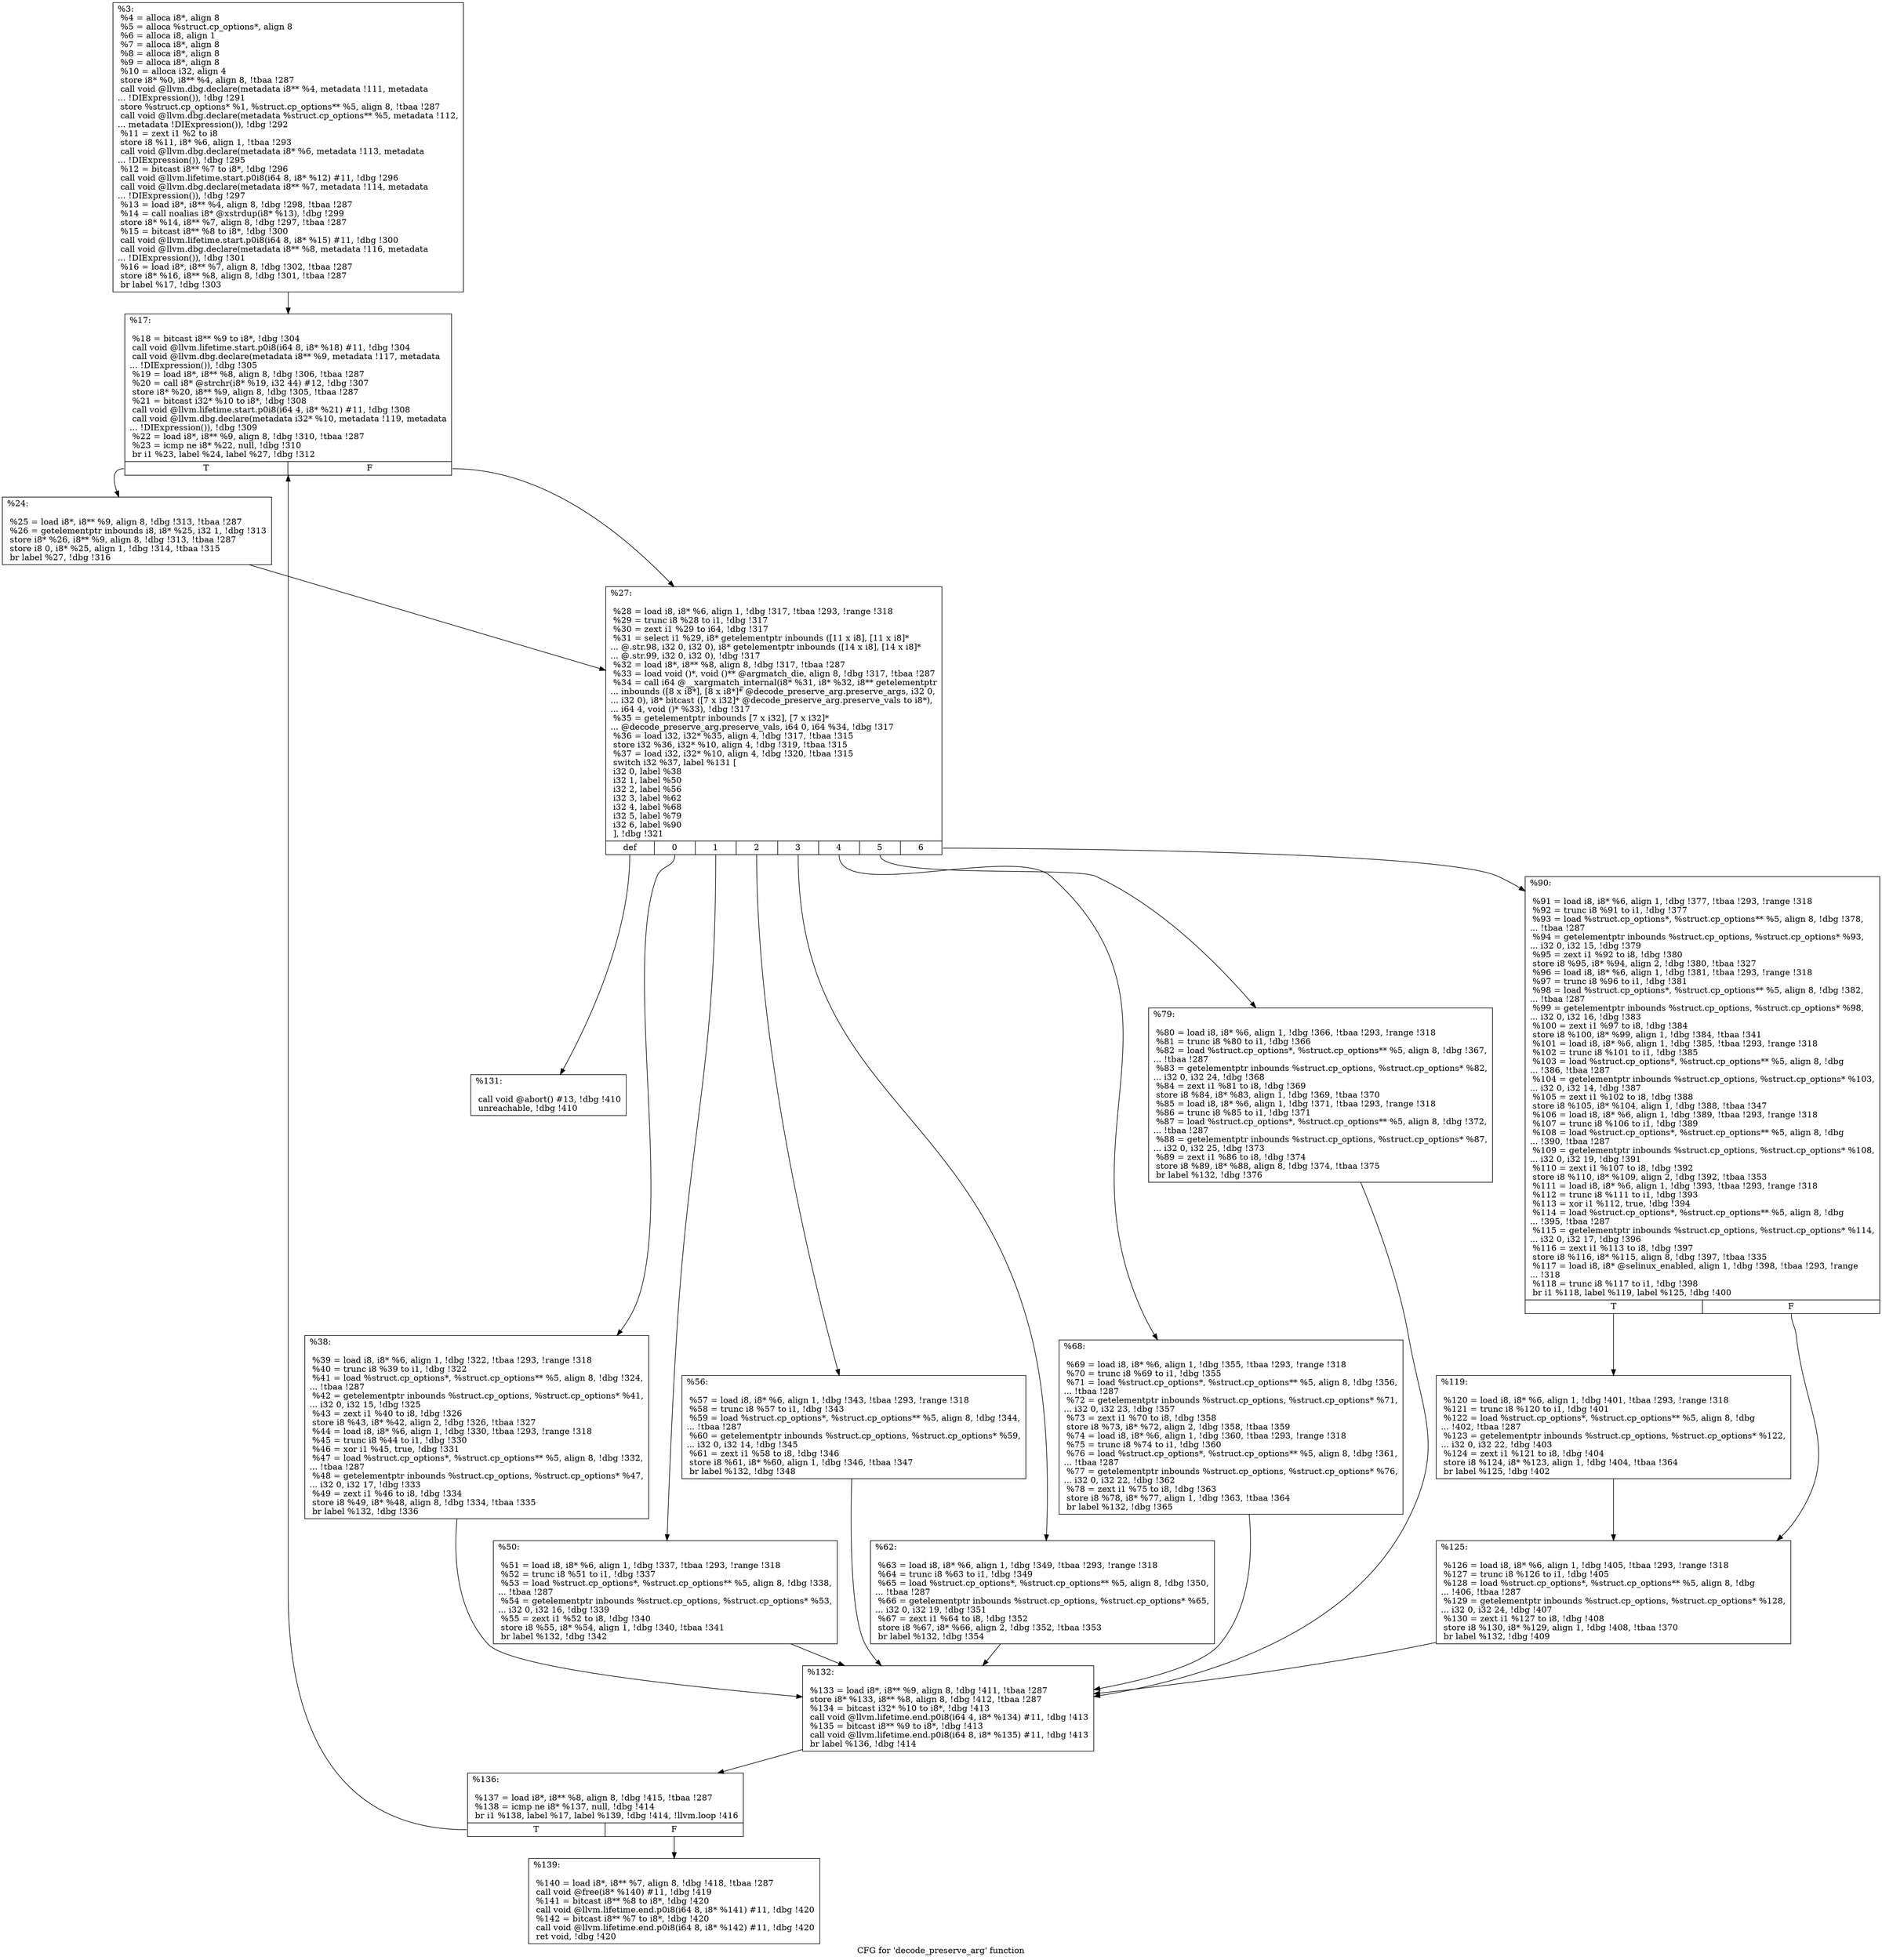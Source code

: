 digraph "CFG for 'decode_preserve_arg' function" {
	label="CFG for 'decode_preserve_arg' function";

	Node0x112d170 [shape=record,label="{%3:\l  %4 = alloca i8*, align 8\l  %5 = alloca %struct.cp_options*, align 8\l  %6 = alloca i8, align 1\l  %7 = alloca i8*, align 8\l  %8 = alloca i8*, align 8\l  %9 = alloca i8*, align 8\l  %10 = alloca i32, align 4\l  store i8* %0, i8** %4, align 8, !tbaa !287\l  call void @llvm.dbg.declare(metadata i8** %4, metadata !111, metadata\l... !DIExpression()), !dbg !291\l  store %struct.cp_options* %1, %struct.cp_options** %5, align 8, !tbaa !287\l  call void @llvm.dbg.declare(metadata %struct.cp_options** %5, metadata !112,\l... metadata !DIExpression()), !dbg !292\l  %11 = zext i1 %2 to i8\l  store i8 %11, i8* %6, align 1, !tbaa !293\l  call void @llvm.dbg.declare(metadata i8* %6, metadata !113, metadata\l... !DIExpression()), !dbg !295\l  %12 = bitcast i8** %7 to i8*, !dbg !296\l  call void @llvm.lifetime.start.p0i8(i64 8, i8* %12) #11, !dbg !296\l  call void @llvm.dbg.declare(metadata i8** %7, metadata !114, metadata\l... !DIExpression()), !dbg !297\l  %13 = load i8*, i8** %4, align 8, !dbg !298, !tbaa !287\l  %14 = call noalias i8* @xstrdup(i8* %13), !dbg !299\l  store i8* %14, i8** %7, align 8, !dbg !297, !tbaa !287\l  %15 = bitcast i8** %8 to i8*, !dbg !300\l  call void @llvm.lifetime.start.p0i8(i64 8, i8* %15) #11, !dbg !300\l  call void @llvm.dbg.declare(metadata i8** %8, metadata !116, metadata\l... !DIExpression()), !dbg !301\l  %16 = load i8*, i8** %7, align 8, !dbg !302, !tbaa !287\l  store i8* %16, i8** %8, align 8, !dbg !301, !tbaa !287\l  br label %17, !dbg !303\l}"];
	Node0x112d170 -> Node0x10f7620;
	Node0x10f7620 [shape=record,label="{%17:\l\l  %18 = bitcast i8** %9 to i8*, !dbg !304\l  call void @llvm.lifetime.start.p0i8(i64 8, i8* %18) #11, !dbg !304\l  call void @llvm.dbg.declare(metadata i8** %9, metadata !117, metadata\l... !DIExpression()), !dbg !305\l  %19 = load i8*, i8** %8, align 8, !dbg !306, !tbaa !287\l  %20 = call i8* @strchr(i8* %19, i32 44) #12, !dbg !307\l  store i8* %20, i8** %9, align 8, !dbg !305, !tbaa !287\l  %21 = bitcast i32* %10 to i8*, !dbg !308\l  call void @llvm.lifetime.start.p0i8(i64 4, i8* %21) #11, !dbg !308\l  call void @llvm.dbg.declare(metadata i32* %10, metadata !119, metadata\l... !DIExpression()), !dbg !309\l  %22 = load i8*, i8** %9, align 8, !dbg !310, !tbaa !287\l  %23 = icmp ne i8* %22, null, !dbg !310\l  br i1 %23, label %24, label %27, !dbg !312\l|{<s0>T|<s1>F}}"];
	Node0x10f7620:s0 -> Node0x10f7670;
	Node0x10f7620:s1 -> Node0x10f76c0;
	Node0x10f7670 [shape=record,label="{%24:\l\l  %25 = load i8*, i8** %9, align 8, !dbg !313, !tbaa !287\l  %26 = getelementptr inbounds i8, i8* %25, i32 1, !dbg !313\l  store i8* %26, i8** %9, align 8, !dbg !313, !tbaa !287\l  store i8 0, i8* %25, align 1, !dbg !314, !tbaa !315\l  br label %27, !dbg !316\l}"];
	Node0x10f7670 -> Node0x10f76c0;
	Node0x10f76c0 [shape=record,label="{%27:\l\l  %28 = load i8, i8* %6, align 1, !dbg !317, !tbaa !293, !range !318\l  %29 = trunc i8 %28 to i1, !dbg !317\l  %30 = zext i1 %29 to i64, !dbg !317\l  %31 = select i1 %29, i8* getelementptr inbounds ([11 x i8], [11 x i8]*\l... @.str.98, i32 0, i32 0), i8* getelementptr inbounds ([14 x i8], [14 x i8]*\l... @.str.99, i32 0, i32 0), !dbg !317\l  %32 = load i8*, i8** %8, align 8, !dbg !317, !tbaa !287\l  %33 = load void ()*, void ()** @argmatch_die, align 8, !dbg !317, !tbaa !287\l  %34 = call i64 @__xargmatch_internal(i8* %31, i8* %32, i8** getelementptr\l... inbounds ([8 x i8*], [8 x i8*]* @decode_preserve_arg.preserve_args, i32 0,\l... i32 0), i8* bitcast ([7 x i32]* @decode_preserve_arg.preserve_vals to i8*),\l... i64 4, void ()* %33), !dbg !317\l  %35 = getelementptr inbounds [7 x i32], [7 x i32]*\l... @decode_preserve_arg.preserve_vals, i64 0, i64 %34, !dbg !317\l  %36 = load i32, i32* %35, align 4, !dbg !317, !tbaa !315\l  store i32 %36, i32* %10, align 4, !dbg !319, !tbaa !315\l  %37 = load i32, i32* %10, align 4, !dbg !320, !tbaa !315\l  switch i32 %37, label %131 [\l    i32 0, label %38\l    i32 1, label %50\l    i32 2, label %56\l    i32 3, label %62\l    i32 4, label %68\l    i32 5, label %79\l    i32 6, label %90\l  ], !dbg !321\l|{<s0>def|<s1>0|<s2>1|<s3>2|<s4>3|<s5>4|<s6>5|<s7>6}}"];
	Node0x10f76c0:s0 -> Node0x10f79e0;
	Node0x10f76c0:s1 -> Node0x10f7710;
	Node0x10f76c0:s2 -> Node0x10f7760;
	Node0x10f76c0:s3 -> Node0x10f77b0;
	Node0x10f76c0:s4 -> Node0x10f7800;
	Node0x10f76c0:s5 -> Node0x10f7850;
	Node0x10f76c0:s6 -> Node0x10f78a0;
	Node0x10f76c0:s7 -> Node0x10f78f0;
	Node0x10f7710 [shape=record,label="{%38:\l\l  %39 = load i8, i8* %6, align 1, !dbg !322, !tbaa !293, !range !318\l  %40 = trunc i8 %39 to i1, !dbg !322\l  %41 = load %struct.cp_options*, %struct.cp_options** %5, align 8, !dbg !324,\l... !tbaa !287\l  %42 = getelementptr inbounds %struct.cp_options, %struct.cp_options* %41,\l... i32 0, i32 15, !dbg !325\l  %43 = zext i1 %40 to i8, !dbg !326\l  store i8 %43, i8* %42, align 2, !dbg !326, !tbaa !327\l  %44 = load i8, i8* %6, align 1, !dbg !330, !tbaa !293, !range !318\l  %45 = trunc i8 %44 to i1, !dbg !330\l  %46 = xor i1 %45, true, !dbg !331\l  %47 = load %struct.cp_options*, %struct.cp_options** %5, align 8, !dbg !332,\l... !tbaa !287\l  %48 = getelementptr inbounds %struct.cp_options, %struct.cp_options* %47,\l... i32 0, i32 17, !dbg !333\l  %49 = zext i1 %46 to i8, !dbg !334\l  store i8 %49, i8* %48, align 8, !dbg !334, !tbaa !335\l  br label %132, !dbg !336\l}"];
	Node0x10f7710 -> Node0x10f7a30;
	Node0x10f7760 [shape=record,label="{%50:\l\l  %51 = load i8, i8* %6, align 1, !dbg !337, !tbaa !293, !range !318\l  %52 = trunc i8 %51 to i1, !dbg !337\l  %53 = load %struct.cp_options*, %struct.cp_options** %5, align 8, !dbg !338,\l... !tbaa !287\l  %54 = getelementptr inbounds %struct.cp_options, %struct.cp_options* %53,\l... i32 0, i32 16, !dbg !339\l  %55 = zext i1 %52 to i8, !dbg !340\l  store i8 %55, i8* %54, align 1, !dbg !340, !tbaa !341\l  br label %132, !dbg !342\l}"];
	Node0x10f7760 -> Node0x10f7a30;
	Node0x10f77b0 [shape=record,label="{%56:\l\l  %57 = load i8, i8* %6, align 1, !dbg !343, !tbaa !293, !range !318\l  %58 = trunc i8 %57 to i1, !dbg !343\l  %59 = load %struct.cp_options*, %struct.cp_options** %5, align 8, !dbg !344,\l... !tbaa !287\l  %60 = getelementptr inbounds %struct.cp_options, %struct.cp_options* %59,\l... i32 0, i32 14, !dbg !345\l  %61 = zext i1 %58 to i8, !dbg !346\l  store i8 %61, i8* %60, align 1, !dbg !346, !tbaa !347\l  br label %132, !dbg !348\l}"];
	Node0x10f77b0 -> Node0x10f7a30;
	Node0x10f7800 [shape=record,label="{%62:\l\l  %63 = load i8, i8* %6, align 1, !dbg !349, !tbaa !293, !range !318\l  %64 = trunc i8 %63 to i1, !dbg !349\l  %65 = load %struct.cp_options*, %struct.cp_options** %5, align 8, !dbg !350,\l... !tbaa !287\l  %66 = getelementptr inbounds %struct.cp_options, %struct.cp_options* %65,\l... i32 0, i32 19, !dbg !351\l  %67 = zext i1 %64 to i8, !dbg !352\l  store i8 %67, i8* %66, align 2, !dbg !352, !tbaa !353\l  br label %132, !dbg !354\l}"];
	Node0x10f7800 -> Node0x10f7a30;
	Node0x10f7850 [shape=record,label="{%68:\l\l  %69 = load i8, i8* %6, align 1, !dbg !355, !tbaa !293, !range !318\l  %70 = trunc i8 %69 to i1, !dbg !355\l  %71 = load %struct.cp_options*, %struct.cp_options** %5, align 8, !dbg !356,\l... !tbaa !287\l  %72 = getelementptr inbounds %struct.cp_options, %struct.cp_options* %71,\l... i32 0, i32 23, !dbg !357\l  %73 = zext i1 %70 to i8, !dbg !358\l  store i8 %73, i8* %72, align 2, !dbg !358, !tbaa !359\l  %74 = load i8, i8* %6, align 1, !dbg !360, !tbaa !293, !range !318\l  %75 = trunc i8 %74 to i1, !dbg !360\l  %76 = load %struct.cp_options*, %struct.cp_options** %5, align 8, !dbg !361,\l... !tbaa !287\l  %77 = getelementptr inbounds %struct.cp_options, %struct.cp_options* %76,\l... i32 0, i32 22, !dbg !362\l  %78 = zext i1 %75 to i8, !dbg !363\l  store i8 %78, i8* %77, align 1, !dbg !363, !tbaa !364\l  br label %132, !dbg !365\l}"];
	Node0x10f7850 -> Node0x10f7a30;
	Node0x10f78a0 [shape=record,label="{%79:\l\l  %80 = load i8, i8* %6, align 1, !dbg !366, !tbaa !293, !range !318\l  %81 = trunc i8 %80 to i1, !dbg !366\l  %82 = load %struct.cp_options*, %struct.cp_options** %5, align 8, !dbg !367,\l... !tbaa !287\l  %83 = getelementptr inbounds %struct.cp_options, %struct.cp_options* %82,\l... i32 0, i32 24, !dbg !368\l  %84 = zext i1 %81 to i8, !dbg !369\l  store i8 %84, i8* %83, align 1, !dbg !369, !tbaa !370\l  %85 = load i8, i8* %6, align 1, !dbg !371, !tbaa !293, !range !318\l  %86 = trunc i8 %85 to i1, !dbg !371\l  %87 = load %struct.cp_options*, %struct.cp_options** %5, align 8, !dbg !372,\l... !tbaa !287\l  %88 = getelementptr inbounds %struct.cp_options, %struct.cp_options* %87,\l... i32 0, i32 25, !dbg !373\l  %89 = zext i1 %86 to i8, !dbg !374\l  store i8 %89, i8* %88, align 8, !dbg !374, !tbaa !375\l  br label %132, !dbg !376\l}"];
	Node0x10f78a0 -> Node0x10f7a30;
	Node0x10f78f0 [shape=record,label="{%90:\l\l  %91 = load i8, i8* %6, align 1, !dbg !377, !tbaa !293, !range !318\l  %92 = trunc i8 %91 to i1, !dbg !377\l  %93 = load %struct.cp_options*, %struct.cp_options** %5, align 8, !dbg !378,\l... !tbaa !287\l  %94 = getelementptr inbounds %struct.cp_options, %struct.cp_options* %93,\l... i32 0, i32 15, !dbg !379\l  %95 = zext i1 %92 to i8, !dbg !380\l  store i8 %95, i8* %94, align 2, !dbg !380, !tbaa !327\l  %96 = load i8, i8* %6, align 1, !dbg !381, !tbaa !293, !range !318\l  %97 = trunc i8 %96 to i1, !dbg !381\l  %98 = load %struct.cp_options*, %struct.cp_options** %5, align 8, !dbg !382,\l... !tbaa !287\l  %99 = getelementptr inbounds %struct.cp_options, %struct.cp_options* %98,\l... i32 0, i32 16, !dbg !383\l  %100 = zext i1 %97 to i8, !dbg !384\l  store i8 %100, i8* %99, align 1, !dbg !384, !tbaa !341\l  %101 = load i8, i8* %6, align 1, !dbg !385, !tbaa !293, !range !318\l  %102 = trunc i8 %101 to i1, !dbg !385\l  %103 = load %struct.cp_options*, %struct.cp_options** %5, align 8, !dbg\l... !386, !tbaa !287\l  %104 = getelementptr inbounds %struct.cp_options, %struct.cp_options* %103,\l... i32 0, i32 14, !dbg !387\l  %105 = zext i1 %102 to i8, !dbg !388\l  store i8 %105, i8* %104, align 1, !dbg !388, !tbaa !347\l  %106 = load i8, i8* %6, align 1, !dbg !389, !tbaa !293, !range !318\l  %107 = trunc i8 %106 to i1, !dbg !389\l  %108 = load %struct.cp_options*, %struct.cp_options** %5, align 8, !dbg\l... !390, !tbaa !287\l  %109 = getelementptr inbounds %struct.cp_options, %struct.cp_options* %108,\l... i32 0, i32 19, !dbg !391\l  %110 = zext i1 %107 to i8, !dbg !392\l  store i8 %110, i8* %109, align 2, !dbg !392, !tbaa !353\l  %111 = load i8, i8* %6, align 1, !dbg !393, !tbaa !293, !range !318\l  %112 = trunc i8 %111 to i1, !dbg !393\l  %113 = xor i1 %112, true, !dbg !394\l  %114 = load %struct.cp_options*, %struct.cp_options** %5, align 8, !dbg\l... !395, !tbaa !287\l  %115 = getelementptr inbounds %struct.cp_options, %struct.cp_options* %114,\l... i32 0, i32 17, !dbg !396\l  %116 = zext i1 %113 to i8, !dbg !397\l  store i8 %116, i8* %115, align 8, !dbg !397, !tbaa !335\l  %117 = load i8, i8* @selinux_enabled, align 1, !dbg !398, !tbaa !293, !range\l... !318\l  %118 = trunc i8 %117 to i1, !dbg !398\l  br i1 %118, label %119, label %125, !dbg !400\l|{<s0>T|<s1>F}}"];
	Node0x10f78f0:s0 -> Node0x10f7940;
	Node0x10f78f0:s1 -> Node0x10f7990;
	Node0x10f7940 [shape=record,label="{%119:\l\l  %120 = load i8, i8* %6, align 1, !dbg !401, !tbaa !293, !range !318\l  %121 = trunc i8 %120 to i1, !dbg !401\l  %122 = load %struct.cp_options*, %struct.cp_options** %5, align 8, !dbg\l... !402, !tbaa !287\l  %123 = getelementptr inbounds %struct.cp_options, %struct.cp_options* %122,\l... i32 0, i32 22, !dbg !403\l  %124 = zext i1 %121 to i8, !dbg !404\l  store i8 %124, i8* %123, align 1, !dbg !404, !tbaa !364\l  br label %125, !dbg !402\l}"];
	Node0x10f7940 -> Node0x10f7990;
	Node0x10f7990 [shape=record,label="{%125:\l\l  %126 = load i8, i8* %6, align 1, !dbg !405, !tbaa !293, !range !318\l  %127 = trunc i8 %126 to i1, !dbg !405\l  %128 = load %struct.cp_options*, %struct.cp_options** %5, align 8, !dbg\l... !406, !tbaa !287\l  %129 = getelementptr inbounds %struct.cp_options, %struct.cp_options* %128,\l... i32 0, i32 24, !dbg !407\l  %130 = zext i1 %127 to i8, !dbg !408\l  store i8 %130, i8* %129, align 1, !dbg !408, !tbaa !370\l  br label %132, !dbg !409\l}"];
	Node0x10f7990 -> Node0x10f7a30;
	Node0x10f79e0 [shape=record,label="{%131:\l\l  call void @abort() #13, !dbg !410\l  unreachable, !dbg !410\l}"];
	Node0x10f7a30 [shape=record,label="{%132:\l\l  %133 = load i8*, i8** %9, align 8, !dbg !411, !tbaa !287\l  store i8* %133, i8** %8, align 8, !dbg !412, !tbaa !287\l  %134 = bitcast i32* %10 to i8*, !dbg !413\l  call void @llvm.lifetime.end.p0i8(i64 4, i8* %134) #11, !dbg !413\l  %135 = bitcast i8** %9 to i8*, !dbg !413\l  call void @llvm.lifetime.end.p0i8(i64 8, i8* %135) #11, !dbg !413\l  br label %136, !dbg !414\l}"];
	Node0x10f7a30 -> Node0x10f7a80;
	Node0x10f7a80 [shape=record,label="{%136:\l\l  %137 = load i8*, i8** %8, align 8, !dbg !415, !tbaa !287\l  %138 = icmp ne i8* %137, null, !dbg !414\l  br i1 %138, label %17, label %139, !dbg !414, !llvm.loop !416\l|{<s0>T|<s1>F}}"];
	Node0x10f7a80:s0 -> Node0x10f7620;
	Node0x10f7a80:s1 -> Node0x10f7ad0;
	Node0x10f7ad0 [shape=record,label="{%139:\l\l  %140 = load i8*, i8** %7, align 8, !dbg !418, !tbaa !287\l  call void @free(i8* %140) #11, !dbg !419\l  %141 = bitcast i8** %8 to i8*, !dbg !420\l  call void @llvm.lifetime.end.p0i8(i64 8, i8* %141) #11, !dbg !420\l  %142 = bitcast i8** %7 to i8*, !dbg !420\l  call void @llvm.lifetime.end.p0i8(i64 8, i8* %142) #11, !dbg !420\l  ret void, !dbg !420\l}"];
}
